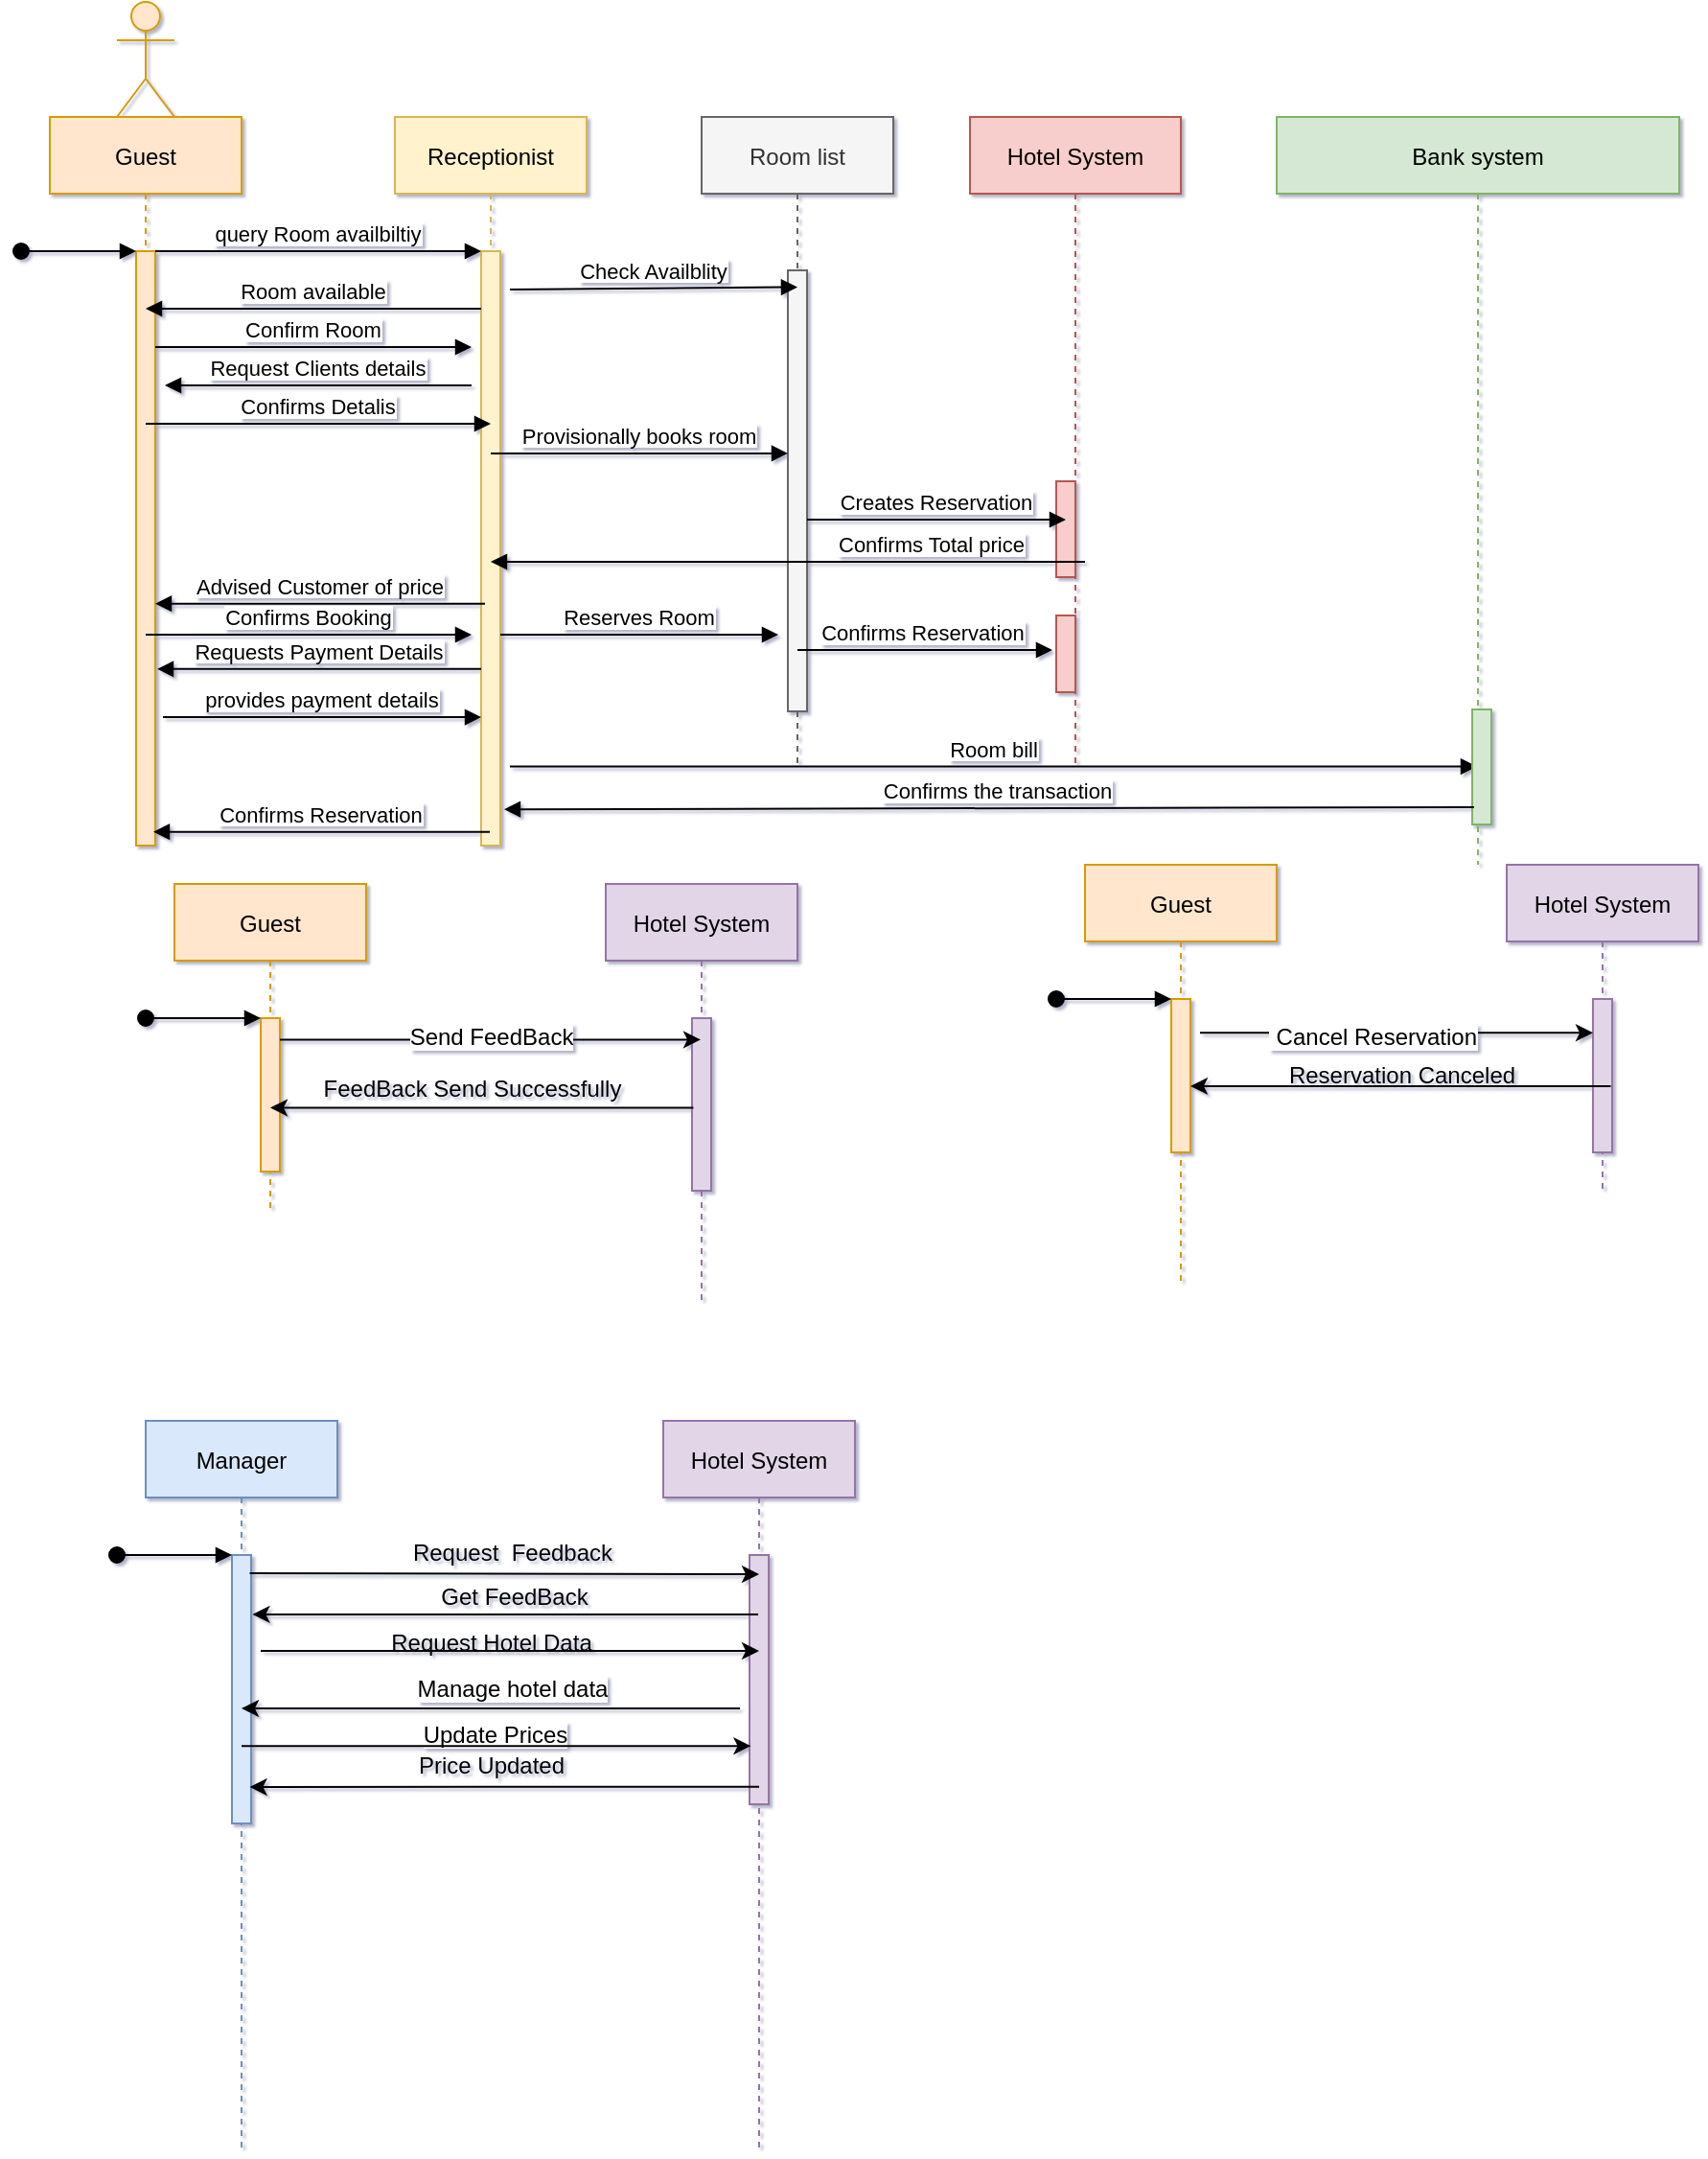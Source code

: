 <mxfile version="16.1.2" type="github">
  <diagram id="kgpKYQtTHZ0yAKxKKP6v" name="Page-1">
    <mxGraphModel dx="1038" dy="579" grid="1" gridSize="10" guides="1" tooltips="1" connect="1" arrows="1" fold="1" page="1" pageScale="1" pageWidth="850" pageHeight="1100" math="0" shadow="1">
      <root>
        <mxCell id="0" />
        <mxCell id="1" parent="0" />
        <mxCell id="3nuBFxr9cyL0pnOWT2aG-1" value="Guest" style="shape=umlLifeline;perimeter=lifelinePerimeter;container=1;collapsible=0;recursiveResize=0;rounded=0;shadow=0;strokeWidth=1;perimeterSpacing=0;fillColor=#ffe6cc;strokeColor=#d79b00;" parent="1" vertex="1">
          <mxGeometry x="100" y="80" width="100" height="380" as="geometry" />
        </mxCell>
        <mxCell id="3nuBFxr9cyL0pnOWT2aG-2" value="" style="points=[];perimeter=orthogonalPerimeter;rounded=0;shadow=0;strokeWidth=1;fillColor=#ffe6cc;strokeColor=#d79b00;" parent="3nuBFxr9cyL0pnOWT2aG-1" vertex="1">
          <mxGeometry x="45" y="70" width="10" height="310" as="geometry" />
        </mxCell>
        <mxCell id="3nuBFxr9cyL0pnOWT2aG-3" value="" style="verticalAlign=bottom;startArrow=oval;endArrow=block;startSize=8;shadow=0;strokeWidth=1;" parent="3nuBFxr9cyL0pnOWT2aG-1" target="3nuBFxr9cyL0pnOWT2aG-2" edge="1">
          <mxGeometry x="0.5" y="20" relative="1" as="geometry">
            <mxPoint x="-15" y="70" as="sourcePoint" />
            <mxPoint as="offset" />
          </mxGeometry>
        </mxCell>
        <mxCell id="3nuBFxr9cyL0pnOWT2aG-5" value="Receptionist" style="shape=umlLifeline;perimeter=lifelinePerimeter;container=1;collapsible=0;recursiveResize=0;rounded=0;shadow=0;strokeWidth=1;fillColor=#fff2cc;strokeColor=#d6b656;" parent="1" vertex="1">
          <mxGeometry x="280" y="80" width="100" height="380" as="geometry" />
        </mxCell>
        <mxCell id="3nuBFxr9cyL0pnOWT2aG-6" value="" style="points=[];perimeter=orthogonalPerimeter;rounded=0;shadow=0;strokeWidth=1;fillColor=#fff2cc;strokeColor=#d6b656;" parent="3nuBFxr9cyL0pnOWT2aG-5" vertex="1">
          <mxGeometry x="45" y="70" width="10" height="310" as="geometry" />
        </mxCell>
        <mxCell id="3nuBFxr9cyL0pnOWT2aG-8" value="query Room availbiltiy" style="verticalAlign=bottom;endArrow=block;entryX=0;entryY=0;shadow=0;strokeWidth=1;" parent="1" source="3nuBFxr9cyL0pnOWT2aG-2" target="3nuBFxr9cyL0pnOWT2aG-6" edge="1">
          <mxGeometry relative="1" as="geometry">
            <mxPoint x="275" y="160" as="sourcePoint" />
          </mxGeometry>
        </mxCell>
        <mxCell id="3nuBFxr9cyL0pnOWT2aG-9" value="Room available" style="verticalAlign=bottom;endArrow=block;shadow=0;strokeWidth=1;" parent="1" source="3nuBFxr9cyL0pnOWT2aG-6" target="3nuBFxr9cyL0pnOWT2aG-1" edge="1">
          <mxGeometry relative="1" as="geometry">
            <mxPoint x="240" y="200" as="sourcePoint" />
            <mxPoint x="160" y="200" as="targetPoint" />
            <Array as="points">
              <mxPoint x="310" y="180" />
            </Array>
          </mxGeometry>
        </mxCell>
        <mxCell id="O2JDXleAkRafH4N3ai_Y-1" value="Room list" style="shape=umlLifeline;perimeter=lifelinePerimeter;container=1;collapsible=0;recursiveResize=0;rounded=0;shadow=0;strokeWidth=1;fillColor=#f5f5f5;fontColor=#333333;strokeColor=#666666;" parent="1" vertex="1">
          <mxGeometry x="440" y="80" width="100" height="340" as="geometry" />
        </mxCell>
        <mxCell id="O2JDXleAkRafH4N3ai_Y-2" value="" style="points=[];perimeter=orthogonalPerimeter;rounded=0;shadow=0;strokeWidth=1;fillColor=#f5f5f5;fontColor=#333333;strokeColor=#666666;" parent="O2JDXleAkRafH4N3ai_Y-1" vertex="1">
          <mxGeometry x="45" y="80" width="10" height="230" as="geometry" />
        </mxCell>
        <mxCell id="O2JDXleAkRafH4N3ai_Y-3" value="Hotel System" style="shape=umlLifeline;perimeter=lifelinePerimeter;container=1;collapsible=0;recursiveResize=0;rounded=0;shadow=0;strokeWidth=1;fillColor=#f8cecc;strokeColor=#b85450;" parent="1" vertex="1">
          <mxGeometry x="580" y="80" width="110" height="340" as="geometry" />
        </mxCell>
        <mxCell id="O2JDXleAkRafH4N3ai_Y-4" value="" style="points=[];perimeter=orthogonalPerimeter;rounded=0;shadow=0;strokeWidth=1;fillColor=#f8cecc;strokeColor=#b85450;" parent="O2JDXleAkRafH4N3ai_Y-3" vertex="1">
          <mxGeometry x="45" y="190" width="10" height="50" as="geometry" />
        </mxCell>
        <mxCell id="O2JDXleAkRafH4N3ai_Y-14" value="" style="points=[];perimeter=orthogonalPerimeter;rounded=0;shadow=0;strokeWidth=1;fillColor=#f8cecc;strokeColor=#b85450;" parent="O2JDXleAkRafH4N3ai_Y-3" vertex="1">
          <mxGeometry x="45" y="260" width="10" height="40" as="geometry" />
        </mxCell>
        <mxCell id="O2JDXleAkRafH4N3ai_Y-5" value="Bank system" style="shape=umlLifeline;perimeter=lifelinePerimeter;container=1;collapsible=0;recursiveResize=0;rounded=0;shadow=0;strokeWidth=1;fillColor=#d5e8d4;strokeColor=#82b366;" parent="1" vertex="1">
          <mxGeometry x="740" y="80" width="210" height="390" as="geometry" />
        </mxCell>
        <mxCell id="O2JDXleAkRafH4N3ai_Y-7" value="Check Availblity" style="verticalAlign=bottom;endArrow=block;shadow=0;strokeWidth=1;entryX=0.5;entryY=0.038;entryDx=0;entryDy=0;entryPerimeter=0;" parent="1" target="O2JDXleAkRafH4N3ai_Y-2" edge="1">
          <mxGeometry relative="1" as="geometry">
            <mxPoint x="340" y="170" as="sourcePoint" />
            <mxPoint x="490" y="180" as="targetPoint" />
          </mxGeometry>
        </mxCell>
        <mxCell id="O2JDXleAkRafH4N3ai_Y-8" value="Confirms Detalis" style="verticalAlign=bottom;endArrow=block;shadow=0;strokeWidth=1;" parent="1" source="3nuBFxr9cyL0pnOWT2aG-1" edge="1">
          <mxGeometry relative="1" as="geometry">
            <mxPoint x="150" y="220" as="sourcePoint" />
            <mxPoint x="330" y="240" as="targetPoint" />
            <Array as="points" />
          </mxGeometry>
        </mxCell>
        <mxCell id="O2JDXleAkRafH4N3ai_Y-9" value="Confirms Booking" style="verticalAlign=bottom;endArrow=block;shadow=0;strokeWidth=1;" parent="1" source="3nuBFxr9cyL0pnOWT2aG-1" edge="1">
          <mxGeometry relative="1" as="geometry">
            <mxPoint x="335" y="206.93" as="sourcePoint" />
            <mxPoint x="320" y="350" as="targetPoint" />
          </mxGeometry>
        </mxCell>
        <mxCell id="O2JDXleAkRafH4N3ai_Y-10" value="Advised Customer of price" style="verticalAlign=bottom;endArrow=block;shadow=0;strokeWidth=1;exitX=0.2;exitY=0.593;exitDx=0;exitDy=0;exitPerimeter=0;" parent="1" source="3nuBFxr9cyL0pnOWT2aG-6" target="3nuBFxr9cyL0pnOWT2aG-2" edge="1">
          <mxGeometry relative="1" as="geometry">
            <mxPoint x="345" y="216.93" as="sourcePoint" />
            <mxPoint x="150" y="248" as="targetPoint" />
          </mxGeometry>
        </mxCell>
        <mxCell id="O2JDXleAkRafH4N3ai_Y-11" value="Request Clients details" style="verticalAlign=bottom;endArrow=block;shadow=0;strokeWidth=1;" parent="1" edge="1">
          <mxGeometry relative="1" as="geometry">
            <mxPoint x="320" y="220" as="sourcePoint" />
            <mxPoint x="160" y="220" as="targetPoint" />
            <Array as="points" />
          </mxGeometry>
        </mxCell>
        <mxCell id="O2JDXleAkRafH4N3ai_Y-12" value="Confirm Room" style="verticalAlign=bottom;endArrow=block;shadow=0;strokeWidth=1;" parent="1" source="3nuBFxr9cyL0pnOWT2aG-2" edge="1">
          <mxGeometry relative="1" as="geometry">
            <mxPoint x="365" y="236.93" as="sourcePoint" />
            <mxPoint x="320" y="200" as="targetPoint" />
          </mxGeometry>
        </mxCell>
        <mxCell id="O2JDXleAkRafH4N3ai_Y-15" value="Provisionally books room" style="verticalAlign=bottom;endArrow=block;shadow=0;strokeWidth=1;entryX=0;entryY=0.415;entryDx=0;entryDy=0;entryPerimeter=0;" parent="1" source="3nuBFxr9cyL0pnOWT2aG-5" target="O2JDXleAkRafH4N3ai_Y-2" edge="1">
          <mxGeometry relative="1" as="geometry">
            <mxPoint x="350" y="180" as="sourcePoint" />
            <mxPoint x="500" y="179.88" as="targetPoint" />
          </mxGeometry>
        </mxCell>
        <mxCell id="O2JDXleAkRafH4N3ai_Y-16" value="Creates Reservation" style="verticalAlign=bottom;endArrow=block;shadow=0;strokeWidth=1;" parent="1" source="O2JDXleAkRafH4N3ai_Y-2" edge="1">
          <mxGeometry relative="1" as="geometry">
            <mxPoint x="490" y="200" as="sourcePoint" />
            <mxPoint x="630" y="290" as="targetPoint" />
          </mxGeometry>
        </mxCell>
        <mxCell id="O2JDXleAkRafH4N3ai_Y-17" value="Confirms Total price" style="verticalAlign=bottom;endArrow=block;shadow=0;strokeWidth=1;" parent="1" target="3nuBFxr9cyL0pnOWT2aG-5" edge="1">
          <mxGeometry x="-0.485" relative="1" as="geometry">
            <mxPoint x="640" y="312" as="sourcePoint" />
            <mxPoint x="520" y="199.88" as="targetPoint" />
            <Array as="points">
              <mxPoint x="540" y="312" />
            </Array>
            <mxPoint as="offset" />
          </mxGeometry>
        </mxCell>
        <mxCell id="O2JDXleAkRafH4N3ai_Y-19" value="Confirms Reservation" style="verticalAlign=bottom;endArrow=block;shadow=0;strokeWidth=1;entryX=-0.2;entryY=0.45;entryDx=0;entryDy=0;entryPerimeter=0;" parent="1" source="O2JDXleAkRafH4N3ai_Y-1" target="O2JDXleAkRafH4N3ai_Y-14" edge="1">
          <mxGeometry x="-0.017" relative="1" as="geometry">
            <mxPoint x="505" y="303" as="sourcePoint" />
            <mxPoint x="645" y="303" as="targetPoint" />
            <mxPoint as="offset" />
          </mxGeometry>
        </mxCell>
        <mxCell id="O2JDXleAkRafH4N3ai_Y-20" value="Reserves Room" style="verticalAlign=bottom;endArrow=block;shadow=0;strokeWidth=1;" parent="1" source="3nuBFxr9cyL0pnOWT2aG-6" edge="1">
          <mxGeometry relative="1" as="geometry">
            <mxPoint x="330" y="322" as="sourcePoint" />
            <mxPoint x="480" y="350" as="targetPoint" />
          </mxGeometry>
        </mxCell>
        <mxCell id="O2JDXleAkRafH4N3ai_Y-21" value="Requests Payment Details" style="verticalAlign=bottom;endArrow=block;shadow=0;strokeWidth=1;entryX=1.1;entryY=0.703;entryDx=0;entryDy=0;entryPerimeter=0;" parent="1" source="3nuBFxr9cyL0pnOWT2aG-6" target="3nuBFxr9cyL0pnOWT2aG-2" edge="1">
          <mxGeometry relative="1" as="geometry">
            <mxPoint x="330" y="230" as="sourcePoint" />
            <mxPoint x="170" y="230" as="targetPoint" />
            <Array as="points" />
          </mxGeometry>
        </mxCell>
        <mxCell id="O2JDXleAkRafH4N3ai_Y-22" value="provides payment details" style="verticalAlign=bottom;endArrow=block;shadow=0;strokeWidth=1;exitX=1.4;exitY=0.784;exitDx=0;exitDy=0;exitPerimeter=0;" parent="1" source="3nuBFxr9cyL0pnOWT2aG-2" target="3nuBFxr9cyL0pnOWT2aG-6" edge="1">
          <mxGeometry relative="1" as="geometry">
            <mxPoint x="159.5" y="360" as="sourcePoint" />
            <mxPoint x="330" y="360" as="targetPoint" />
          </mxGeometry>
        </mxCell>
        <mxCell id="O2JDXleAkRafH4N3ai_Y-23" value="Room bill" style="verticalAlign=bottom;endArrow=block;shadow=0;strokeWidth=1;exitX=1.5;exitY=0.867;exitDx=0;exitDy=0;exitPerimeter=0;" parent="1" source="3nuBFxr9cyL0pnOWT2aG-6" target="O2JDXleAkRafH4N3ai_Y-5" edge="1">
          <mxGeometry relative="1" as="geometry">
            <mxPoint x="345" y="348.1" as="sourcePoint" />
            <mxPoint x="497" y="348.1" as="targetPoint" />
          </mxGeometry>
        </mxCell>
        <mxCell id="O2JDXleAkRafH4N3ai_Y-6" value="" style="points=[];perimeter=orthogonalPerimeter;rounded=0;shadow=0;strokeWidth=1;fillColor=#d5e8d4;strokeColor=#82b366;" parent="1" vertex="1">
          <mxGeometry x="842" y="389" width="10" height="60" as="geometry" />
        </mxCell>
        <mxCell id="O2JDXleAkRafH4N3ai_Y-24" value="Confirms the transaction" style="verticalAlign=bottom;endArrow=block;shadow=0;strokeWidth=1;entryX=1.2;entryY=0.939;entryDx=0;entryDy=0;entryPerimeter=0;exitX=0.1;exitY=0.85;exitDx=0;exitDy=0;exitPerimeter=0;" parent="1" source="O2JDXleAkRafH4N3ai_Y-6" target="3nuBFxr9cyL0pnOWT2aG-6" edge="1">
          <mxGeometry x="-0.017" relative="1" as="geometry">
            <mxPoint x="780" y="439" as="sourcePoint" />
            <mxPoint x="643" y="368" as="targetPoint" />
            <mxPoint as="offset" />
          </mxGeometry>
        </mxCell>
        <mxCell id="O2JDXleAkRafH4N3ai_Y-25" value="Confirms Reservation" style="verticalAlign=bottom;endArrow=block;shadow=0;strokeWidth=1;entryX=0.9;entryY=0.977;entryDx=0;entryDy=0;entryPerimeter=0;" parent="1" source="3nuBFxr9cyL0pnOWT2aG-5" target="3nuBFxr9cyL0pnOWT2aG-2" edge="1">
          <mxGeometry relative="1" as="geometry">
            <mxPoint x="335" y="377.93" as="sourcePoint" />
            <mxPoint x="166" y="377.93" as="targetPoint" />
            <Array as="points" />
          </mxGeometry>
        </mxCell>
        <mxCell id="VRu0M-AiyCUYMiCGWRiW-4" value="" style="shape=umlActor;verticalLabelPosition=bottom;verticalAlign=top;html=1;fillColor=#ffe6cc;strokeColor=#d79b00;" parent="1" vertex="1">
          <mxGeometry x="135" y="20" width="30" height="60" as="geometry" />
        </mxCell>
        <mxCell id="b4xolvwNXa7BAYy2pDqy-1" value="Manager" style="shape=umlLifeline;perimeter=lifelinePerimeter;container=1;collapsible=0;recursiveResize=0;rounded=0;shadow=0;strokeWidth=1;perimeterSpacing=0;fillColor=#dae8fc;strokeColor=#6c8ebf;" parent="1" vertex="1">
          <mxGeometry x="150" y="760" width="100" height="380" as="geometry" />
        </mxCell>
        <mxCell id="b4xolvwNXa7BAYy2pDqy-2" value="" style="points=[];perimeter=orthogonalPerimeter;rounded=0;shadow=0;strokeWidth=1;fillColor=#dae8fc;strokeColor=#6c8ebf;" parent="b4xolvwNXa7BAYy2pDqy-1" vertex="1">
          <mxGeometry x="45" y="70" width="10" height="140" as="geometry" />
        </mxCell>
        <mxCell id="b4xolvwNXa7BAYy2pDqy-3" value="" style="verticalAlign=bottom;startArrow=oval;endArrow=block;startSize=8;shadow=0;strokeWidth=1;" parent="b4xolvwNXa7BAYy2pDqy-1" target="b4xolvwNXa7BAYy2pDqy-2" edge="1">
          <mxGeometry x="0.5" y="20" relative="1" as="geometry">
            <mxPoint x="-15" y="70" as="sourcePoint" />
            <mxPoint as="offset" />
          </mxGeometry>
        </mxCell>
        <mxCell id="b4xolvwNXa7BAYy2pDqy-4" value="Hotel System" style="shape=umlLifeline;perimeter=lifelinePerimeter;container=1;collapsible=0;recursiveResize=0;rounded=0;shadow=0;strokeWidth=1;perimeterSpacing=0;fillColor=#e1d5e7;strokeColor=#9673a6;" parent="1" vertex="1">
          <mxGeometry x="420" y="760" width="100" height="380" as="geometry" />
        </mxCell>
        <mxCell id="b4xolvwNXa7BAYy2pDqy-5" value="" style="points=[];perimeter=orthogonalPerimeter;rounded=0;shadow=0;strokeWidth=1;fillColor=#e1d5e7;strokeColor=#9673a6;" parent="b4xolvwNXa7BAYy2pDqy-4" vertex="1">
          <mxGeometry x="45" y="70" width="10" height="130" as="geometry" />
        </mxCell>
        <mxCell id="b4xolvwNXa7BAYy2pDqy-8" value="" style="endArrow=classic;html=1;rounded=0;startArrow=none;entryX=1.071;entryY=0.221;entryDx=0;entryDy=0;entryPerimeter=0;" parent="1" source="b4xolvwNXa7BAYy2pDqy-4" target="b4xolvwNXa7BAYy2pDqy-2" edge="1">
          <mxGeometry width="50" height="50" relative="1" as="geometry">
            <mxPoint x="290" y="861" as="sourcePoint" />
            <mxPoint x="459.5" y="700" as="targetPoint" />
          </mxGeometry>
        </mxCell>
        <mxCell id="b4xolvwNXa7BAYy2pDqy-13" value="&lt;span style=&quot;background-color: rgb(255 , 255 , 255)&quot;&gt;Update Prices&lt;/span&gt;" style="text;html=1;align=center;verticalAlign=middle;resizable=0;points=[];autosize=1;strokeColor=none;fillColor=none;" parent="1" vertex="1">
          <mxGeometry x="287" y="914" width="90" height="20" as="geometry" />
        </mxCell>
        <mxCell id="b4xolvwNXa7BAYy2pDqy-27" value="Hotel System" style="shape=umlLifeline;perimeter=lifelinePerimeter;container=1;collapsible=0;recursiveResize=0;rounded=0;shadow=0;strokeWidth=1;perimeterSpacing=0;fillColor=#e1d5e7;strokeColor=#9673a6;" parent="1" vertex="1">
          <mxGeometry x="390" y="480" width="100" height="220" as="geometry" />
        </mxCell>
        <mxCell id="b4xolvwNXa7BAYy2pDqy-28" value="" style="points=[];perimeter=orthogonalPerimeter;rounded=0;shadow=0;strokeWidth=1;fillColor=#e1d5e7;strokeColor=#9673a6;" parent="b4xolvwNXa7BAYy2pDqy-27" vertex="1">
          <mxGeometry x="45" y="70" width="10" height="90" as="geometry" />
        </mxCell>
        <mxCell id="b4xolvwNXa7BAYy2pDqy-29" value="Guest" style="shape=umlLifeline;perimeter=lifelinePerimeter;container=1;collapsible=0;recursiveResize=0;rounded=0;shadow=0;strokeWidth=1;perimeterSpacing=0;fillColor=#ffe6cc;strokeColor=#d79b00;" parent="1" vertex="1">
          <mxGeometry x="165" y="480" width="100" height="170" as="geometry" />
        </mxCell>
        <mxCell id="b4xolvwNXa7BAYy2pDqy-30" value="" style="points=[];perimeter=orthogonalPerimeter;rounded=0;shadow=0;strokeWidth=1;fillColor=#ffe6cc;strokeColor=#d79b00;" parent="b4xolvwNXa7BAYy2pDqy-29" vertex="1">
          <mxGeometry x="45" y="70" width="10" height="80" as="geometry" />
        </mxCell>
        <mxCell id="b4xolvwNXa7BAYy2pDqy-31" value="" style="verticalAlign=bottom;startArrow=oval;endArrow=block;startSize=8;shadow=0;strokeWidth=1;" parent="b4xolvwNXa7BAYy2pDqy-29" target="b4xolvwNXa7BAYy2pDqy-30" edge="1">
          <mxGeometry x="0.5" y="20" relative="1" as="geometry">
            <mxPoint x="-15" y="70" as="sourcePoint" />
            <mxPoint as="offset" />
          </mxGeometry>
        </mxCell>
        <mxCell id="b4xolvwNXa7BAYy2pDqy-10" value="" style="endArrow=classic;html=1;rounded=0;" parent="1" target="b4xolvwNXa7BAYy2pDqy-1" edge="1">
          <mxGeometry width="50" height="50" relative="1" as="geometry">
            <mxPoint x="460" y="910" as="sourcePoint" />
            <mxPoint x="205.0" y="890.0" as="targetPoint" />
          </mxGeometry>
        </mxCell>
        <mxCell id="b4xolvwNXa7BAYy2pDqy-7" value="" style="endArrow=classic;html=1;rounded=0;entryX=0.071;entryY=0.766;entryDx=0;entryDy=0;entryPerimeter=0;" parent="1" source="b4xolvwNXa7BAYy2pDqy-1" target="b4xolvwNXa7BAYy2pDqy-5" edge="1">
          <mxGeometry width="50" height="50" relative="1" as="geometry">
            <mxPoint x="205.001" y="940.0" as="sourcePoint" />
            <mxPoint x="473.07" y="940.0" as="targetPoint" />
          </mxGeometry>
        </mxCell>
        <mxCell id="b4xolvwNXa7BAYy2pDqy-36" value="" style="endArrow=classic;html=1;rounded=0;exitX=1;exitY=0.14;exitDx=0;exitDy=0;exitPerimeter=0;" parent="1" source="b4xolvwNXa7BAYy2pDqy-30" target="b4xolvwNXa7BAYy2pDqy-27" edge="1">
          <mxGeometry width="50" height="50" relative="1" as="geometry">
            <mxPoint x="209.071" y="960" as="sourcePoint" />
            <mxPoint x="479.5" y="960" as="targetPoint" />
          </mxGeometry>
        </mxCell>
        <mxCell id="b4xolvwNXa7BAYy2pDqy-37" value="&lt;span style=&quot;background-color: rgb(255 , 255 , 255)&quot;&gt;Send FeedBack&lt;/span&gt;" style="text;html=1;align=center;verticalAlign=middle;resizable=0;points=[];autosize=1;strokeColor=none;fillColor=none;" parent="1" vertex="1">
          <mxGeometry x="280" y="550" width="100" height="20" as="geometry" />
        </mxCell>
        <mxCell id="b4xolvwNXa7BAYy2pDqy-38" value="Guest" style="shape=umlLifeline;perimeter=lifelinePerimeter;container=1;collapsible=0;recursiveResize=0;rounded=0;shadow=0;strokeWidth=1;perimeterSpacing=0;fillColor=#ffe6cc;strokeColor=#d79b00;" parent="1" vertex="1">
          <mxGeometry x="640" y="470" width="100" height="220" as="geometry" />
        </mxCell>
        <mxCell id="b4xolvwNXa7BAYy2pDqy-39" value="" style="points=[];perimeter=orthogonalPerimeter;rounded=0;shadow=0;strokeWidth=1;fillColor=#ffe6cc;strokeColor=#d79b00;" parent="b4xolvwNXa7BAYy2pDqy-38" vertex="1">
          <mxGeometry x="45" y="70" width="10" height="80" as="geometry" />
        </mxCell>
        <mxCell id="b4xolvwNXa7BAYy2pDqy-40" value="" style="verticalAlign=bottom;startArrow=oval;endArrow=block;startSize=8;shadow=0;strokeWidth=1;" parent="b4xolvwNXa7BAYy2pDqy-38" target="b4xolvwNXa7BAYy2pDqy-39" edge="1">
          <mxGeometry x="0.5" y="20" relative="1" as="geometry">
            <mxPoint x="-15" y="70" as="sourcePoint" />
            <mxPoint as="offset" />
          </mxGeometry>
        </mxCell>
        <mxCell id="b4xolvwNXa7BAYy2pDqy-41" value="Hotel System" style="shape=umlLifeline;perimeter=lifelinePerimeter;container=1;collapsible=0;recursiveResize=0;rounded=0;shadow=0;strokeWidth=1;perimeterSpacing=0;fillColor=#e1d5e7;strokeColor=#9673a6;" parent="1" vertex="1">
          <mxGeometry x="860" y="470" width="100" height="170" as="geometry" />
        </mxCell>
        <mxCell id="b4xolvwNXa7BAYy2pDqy-42" value="" style="points=[];perimeter=orthogonalPerimeter;rounded=0;shadow=0;strokeWidth=1;fillColor=#e1d5e7;strokeColor=#9673a6;" parent="b4xolvwNXa7BAYy2pDqy-41" vertex="1">
          <mxGeometry x="45" y="70" width="10" height="80" as="geometry" />
        </mxCell>
        <mxCell id="b4xolvwNXa7BAYy2pDqy-43" value="" style="endArrow=classic;html=1;rounded=0;exitX=1.5;exitY=0.221;exitDx=0;exitDy=0;exitPerimeter=0;" parent="1" source="b4xolvwNXa7BAYy2pDqy-39" target="b4xolvwNXa7BAYy2pDqy-42" edge="1">
          <mxGeometry width="50" height="50" relative="1" as="geometry">
            <mxPoint x="230" y="579.6" as="sourcePoint" />
            <mxPoint x="449.5" y="579.6" as="targetPoint" />
          </mxGeometry>
        </mxCell>
        <mxCell id="b4xolvwNXa7BAYy2pDqy-44" value="&lt;span style=&quot;background-color: rgb(255 , 255 , 255)&quot;&gt;&amp;nbsp;Cancel Reservation&lt;/span&gt;" style="text;html=1;align=center;verticalAlign=middle;resizable=0;points=[];autosize=1;strokeColor=none;fillColor=none;" parent="1" vertex="1">
          <mxGeometry x="730" y="550" width="120" height="20" as="geometry" />
        </mxCell>
        <mxCell id="b4xolvwNXa7BAYy2pDqy-45" value="" style="endArrow=classic;html=1;rounded=0;exitX=0.929;exitY=0.568;exitDx=0;exitDy=0;exitPerimeter=0;" parent="1" source="b4xolvwNXa7BAYy2pDqy-42" target="b4xolvwNXa7BAYy2pDqy-39" edge="1">
          <mxGeometry width="50" height="50" relative="1" as="geometry">
            <mxPoint x="710.0" y="580.94" as="sourcePoint" />
            <mxPoint x="915" y="580.94" as="targetPoint" />
          </mxGeometry>
        </mxCell>
        <mxCell id="b4xolvwNXa7BAYy2pDqy-46" value="Reservation Canceled" style="text;html=1;align=center;verticalAlign=middle;resizable=0;points=[];autosize=1;strokeColor=none;fillColor=none;" parent="1" vertex="1">
          <mxGeometry x="740" y="570" width="130" height="20" as="geometry" />
        </mxCell>
        <mxCell id="b4xolvwNXa7BAYy2pDqy-47" value="" style="endArrow=classic;html=1;rounded=0;exitX=0.071;exitY=0.519;exitDx=0;exitDy=0;exitPerimeter=0;" parent="1" source="b4xolvwNXa7BAYy2pDqy-28" target="b4xolvwNXa7BAYy2pDqy-29" edge="1">
          <mxGeometry width="50" height="50" relative="1" as="geometry">
            <mxPoint x="230" y="579.6" as="sourcePoint" />
            <mxPoint x="449.5" y="579.6" as="targetPoint" />
          </mxGeometry>
        </mxCell>
        <mxCell id="b4xolvwNXa7BAYy2pDqy-48" value="FeedBack Send Successfully" style="text;html=1;align=center;verticalAlign=middle;resizable=0;points=[];autosize=1;strokeColor=none;fillColor=none;" parent="1" vertex="1">
          <mxGeometry x="235" y="577" width="170" height="20" as="geometry" />
        </mxCell>
        <mxCell id="b4xolvwNXa7BAYy2pDqy-50" value="" style="endArrow=classic;html=1;rounded=0;exitX=0.929;exitY=0.068;exitDx=0;exitDy=0;exitPerimeter=0;" parent="1" source="b4xolvwNXa7BAYy2pDqy-2" edge="1">
          <mxGeometry width="50" height="50" relative="1" as="geometry">
            <mxPoint x="230" y="579.6" as="sourcePoint" />
            <mxPoint x="470" y="840" as="targetPoint" />
          </mxGeometry>
        </mxCell>
        <mxCell id="b4xolvwNXa7BAYy2pDqy-51" value="Get FeedBack" style="text;html=1;align=center;verticalAlign=middle;resizable=0;points=[];autosize=1;strokeColor=none;fillColor=none;" parent="1" vertex="1">
          <mxGeometry x="297" y="842" width="90" height="20" as="geometry" />
        </mxCell>
        <mxCell id="b4xolvwNXa7BAYy2pDqy-52" value="Request&amp;nbsp; Feedback" style="text;html=1;align=center;verticalAlign=middle;resizable=0;points=[];autosize=1;strokeColor=none;fillColor=none;" parent="1" vertex="1">
          <mxGeometry x="281" y="819" width="120" height="20" as="geometry" />
        </mxCell>
        <mxCell id="b4xolvwNXa7BAYy2pDqy-53" value="&lt;span style=&quot;background-color: rgb(255 , 255 , 255)&quot;&gt;Manage hotel data&lt;/span&gt;" style="text;html=1;align=center;verticalAlign=middle;resizable=0;points=[];autosize=1;strokeColor=none;fillColor=none;" parent="1" vertex="1">
          <mxGeometry x="286" y="890" width="110" height="20" as="geometry" />
        </mxCell>
        <mxCell id="b4xolvwNXa7BAYy2pDqy-54" value="" style="endArrow=classic;html=1;rounded=0;entryX=0.5;entryY=0.385;entryDx=0;entryDy=0;entryPerimeter=0;" parent="1" target="b4xolvwNXa7BAYy2pDqy-5" edge="1">
          <mxGeometry width="50" height="50" relative="1" as="geometry">
            <mxPoint x="210" y="880" as="sourcePoint" />
            <mxPoint x="915" y="580.94" as="targetPoint" />
          </mxGeometry>
        </mxCell>
        <mxCell id="b4xolvwNXa7BAYy2pDqy-55" value="Request Hotel Data" style="text;html=1;align=center;verticalAlign=middle;resizable=0;points=[];autosize=1;strokeColor=none;fillColor=none;" parent="1" vertex="1">
          <mxGeometry x="270" y="866" width="120" height="20" as="geometry" />
        </mxCell>
        <mxCell id="b4xolvwNXa7BAYy2pDqy-56" value="" style="endArrow=classic;html=1;rounded=0;exitX=0.5;exitY=0.93;exitDx=0;exitDy=0;exitPerimeter=0;entryX=0.929;entryY=0.864;entryDx=0;entryDy=0;entryPerimeter=0;" parent="1" source="b4xolvwNXa7BAYy2pDqy-5" target="b4xolvwNXa7BAYy2pDqy-2" edge="1">
          <mxGeometry width="50" height="50" relative="1" as="geometry">
            <mxPoint x="439.65" y="950" as="sourcePoint" />
            <mxPoint x="220.36" y="950" as="targetPoint" />
          </mxGeometry>
        </mxCell>
        <mxCell id="b4xolvwNXa7BAYy2pDqy-57" value="Price Updated" style="text;html=1;align=center;verticalAlign=middle;resizable=0;points=[];autosize=1;strokeColor=none;fillColor=none;" parent="1" vertex="1">
          <mxGeometry x="285" y="930" width="90" height="20" as="geometry" />
        </mxCell>
      </root>
    </mxGraphModel>
  </diagram>
</mxfile>

